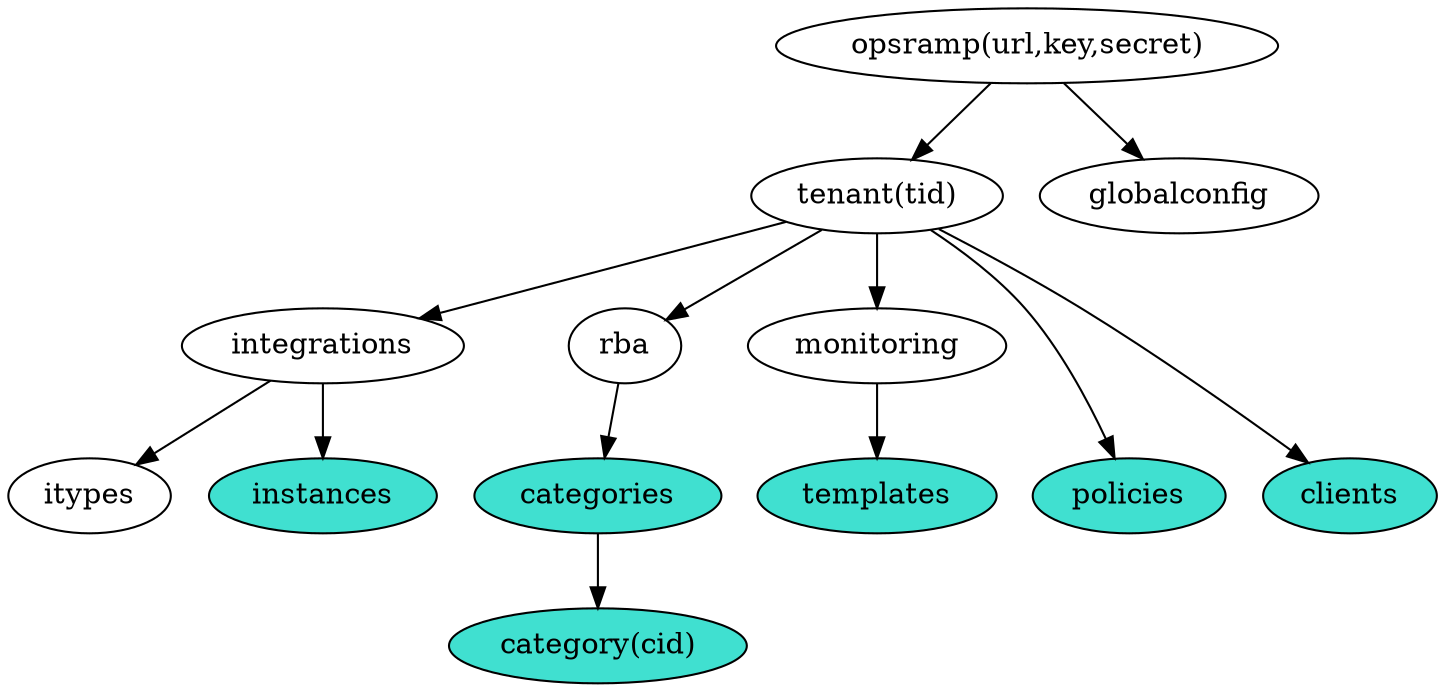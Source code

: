 # classes.dot
# An input file for graphviz that produces a diagram of the relationship
# between the various classes in the python-opsramp language binding.
#
# (c) Copyright 2019 Hewlett Packard Enterprise Development LP
#
# Licensed under the Apache License, Version 2.0 (the "License");
# you may not use this file except in compliance with the License.
# You may obtain a copy of the License at
#
#     http://www.apache.org/licenses/LICENSE-2.0
#
# Unless required by applicable law or agreed to in writing, software
# distributed under the License is distributed on an "AS IS" BASIS,
# WITHOUT WARRANTIES OR CONDITIONS OF ANY KIND, either express or implied.
# See the License for the specific language governing permissions and
# limitations under the License.
#
digraph {
  opsramp -> { tenant globalconfig }
  opsramp [label="opsramp(url,key,secret)"]
  tenant -> { integrations rba monitoring policies clients }
  tenant [label="tenant(tid)"]
  rba -> categories
  categories -> category
  monitoring -> templates
  integrations -> { itypes instances }
  { rank=same categories templates clients policies itypes instances }
  category [label="category(cid)" style="filled" fillcolor="turquoise"]
  instances [style="filled" fillcolor="turquoise"]
  categories [style="filled" fillcolor="turquoise"]
  templates [style="filled" fillcolor="turquoise"]
  policies [style="filled" fillcolor="turquoise"]
  clients [style="filled" fillcolor="turquoise"]
}
